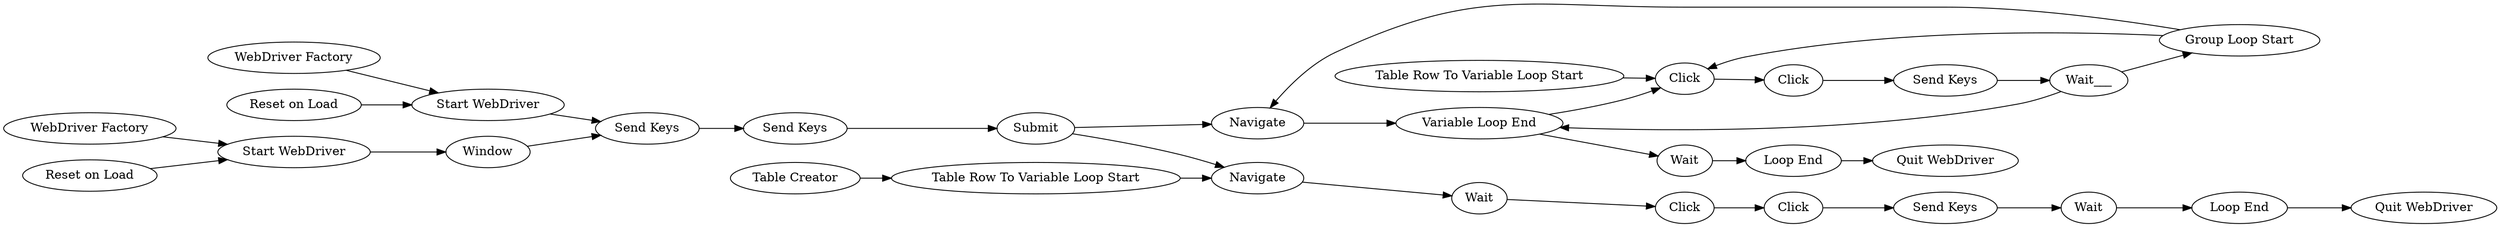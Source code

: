 digraph {
	636 -> 700
	717 -> 711
	634 -> 635
	701 -> 692
	699 -> 698
	690 -> 691
	705 -> 720
	635 -> 636
	704 -> 711
	644 -> 694
	705 -> 711
	691 -> 632
	698 -> 667
	713 -> 724
	714 -> 713
	716 -> 719
	712 -> 716
	692 -> 636
	700 -> 699
	719 -> 705
	694 -> 650
	707 -> 706
	711 -> 712
	632 -> 634
	709 -> 713
	719 -> 717
	720 -> 717
	667 -> 644
	653 -> 691
	635 -> 720
	710 -> 707
	724 -> 632
	717 -> 710
	705 [label="Group Loop Start"]
	699 [label=Click]
	714 [label="WebDriver Factory"]
	711 [label=Click]
	635 [label=Submit]
	632 [label="Send Keys"]
	691 [label="Start WebDriver"]
	724 [label=Window]
	704 [label="Table Row To Variable Loop Start"]
	644 [label=Wait]
	707 [label="Loop End"]
	710 [label=Wait]
	717 [label="Variable Loop End"]
	694 [label="Loop End"]
	667 [label="Send Keys"]
	653 [label="Reset on Load"]
	716 [label="Send Keys"]
	690 [label="WebDriver Factory"]
	698 [label=Click]
	634 [label="Send Keys"]
	636 [label=Navigate]
	712 [label=Click]
	650 [label="Quit WebDriver"]
	701 [label="Table Creator"]
	692 [label="Table Row To Variable Loop Start"]
	700 [label=Wait]
	720 [label=Navigate]
	713 [label="Start WebDriver"]
	706 [label="Quit WebDriver"]
	719 [label=Wait___]
	709 [label="Reset on Load"]
	rankdir=LR
}
